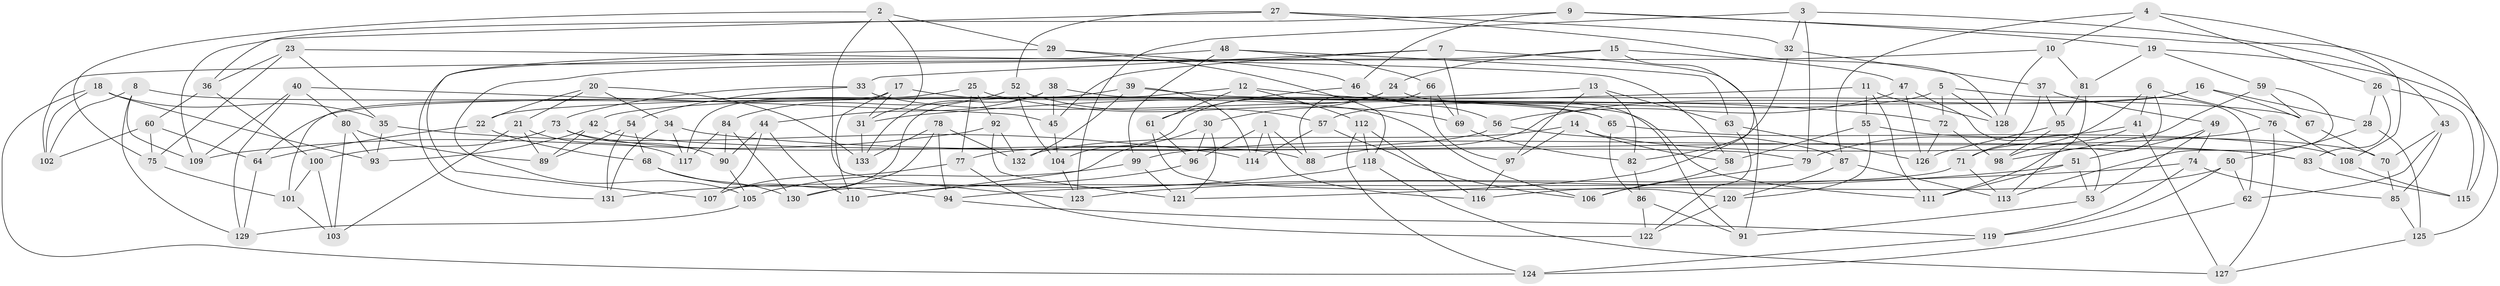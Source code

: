 // Generated by graph-tools (version 1.1) at 2025/02/03/09/25 03:02:58]
// undirected, 133 vertices, 266 edges
graph export_dot {
graph [start="1"]
  node [color=gray90,style=filled];
  1;
  2;
  3;
  4;
  5;
  6;
  7;
  8;
  9;
  10;
  11;
  12;
  13;
  14;
  15;
  16;
  17;
  18;
  19;
  20;
  21;
  22;
  23;
  24;
  25;
  26;
  27;
  28;
  29;
  30;
  31;
  32;
  33;
  34;
  35;
  36;
  37;
  38;
  39;
  40;
  41;
  42;
  43;
  44;
  45;
  46;
  47;
  48;
  49;
  50;
  51;
  52;
  53;
  54;
  55;
  56;
  57;
  58;
  59;
  60;
  61;
  62;
  63;
  64;
  65;
  66;
  67;
  68;
  69;
  70;
  71;
  72;
  73;
  74;
  75;
  76;
  77;
  78;
  79;
  80;
  81;
  82;
  83;
  84;
  85;
  86;
  87;
  88;
  89;
  90;
  91;
  92;
  93;
  94;
  95;
  96;
  97;
  98;
  99;
  100;
  101;
  102;
  103;
  104;
  105;
  106;
  107;
  108;
  109;
  110;
  111;
  112;
  113;
  114;
  115;
  116;
  117;
  118;
  119;
  120;
  121;
  122;
  123;
  124;
  125;
  126;
  127;
  128;
  129;
  130;
  131;
  132;
  133;
  1 -- 96;
  1 -- 116;
  1 -- 88;
  1 -- 114;
  2 -- 29;
  2 -- 31;
  2 -- 123;
  2 -- 75;
  3 -- 123;
  3 -- 79;
  3 -- 43;
  3 -- 32;
  4 -- 26;
  4 -- 108;
  4 -- 87;
  4 -- 10;
  5 -- 128;
  5 -- 72;
  5 -- 57;
  5 -- 62;
  6 -- 41;
  6 -- 76;
  6 -- 111;
  6 -- 71;
  7 -- 45;
  7 -- 91;
  7 -- 69;
  7 -- 33;
  8 -- 109;
  8 -- 129;
  8 -- 102;
  8 -- 65;
  9 -- 19;
  9 -- 115;
  9 -- 46;
  9 -- 109;
  10 -- 128;
  10 -- 81;
  10 -- 105;
  11 -- 111;
  11 -- 31;
  11 -- 128;
  11 -- 55;
  12 -- 112;
  12 -- 72;
  12 -- 61;
  12 -- 107;
  13 -- 82;
  13 -- 22;
  13 -- 63;
  13 -- 97;
  14 -- 83;
  14 -- 97;
  14 -- 58;
  14 -- 132;
  15 -- 24;
  15 -- 102;
  15 -- 121;
  15 -- 47;
  16 -- 88;
  16 -- 67;
  16 -- 42;
  16 -- 28;
  17 -- 31;
  17 -- 110;
  17 -- 101;
  17 -- 106;
  18 -- 93;
  18 -- 35;
  18 -- 102;
  18 -- 124;
  19 -- 125;
  19 -- 59;
  19 -- 81;
  20 -- 133;
  20 -- 21;
  20 -- 22;
  20 -- 34;
  21 -- 103;
  21 -- 89;
  21 -- 117;
  22 -- 64;
  22 -- 68;
  23 -- 58;
  23 -- 35;
  23 -- 36;
  23 -- 75;
  24 -- 104;
  24 -- 30;
  24 -- 91;
  25 -- 77;
  25 -- 92;
  25 -- 117;
  25 -- 69;
  26 -- 83;
  26 -- 115;
  26 -- 28;
  27 -- 36;
  27 -- 128;
  27 -- 52;
  27 -- 32;
  28 -- 50;
  28 -- 125;
  29 -- 107;
  29 -- 118;
  29 -- 46;
  30 -- 96;
  30 -- 121;
  30 -- 110;
  31 -- 133;
  32 -- 37;
  32 -- 82;
  33 -- 73;
  33 -- 65;
  33 -- 54;
  34 -- 131;
  34 -- 117;
  34 -- 83;
  35 -- 93;
  35 -- 114;
  36 -- 100;
  36 -- 60;
  37 -- 95;
  37 -- 49;
  37 -- 71;
  38 -- 133;
  38 -- 45;
  38 -- 44;
  38 -- 111;
  39 -- 114;
  39 -- 132;
  39 -- 64;
  39 -- 67;
  40 -- 129;
  40 -- 45;
  40 -- 80;
  40 -- 109;
  41 -- 79;
  41 -- 98;
  41 -- 127;
  42 -- 93;
  42 -- 89;
  42 -- 79;
  43 -- 85;
  43 -- 62;
  43 -- 70;
  44 -- 110;
  44 -- 90;
  44 -- 107;
  45 -- 104;
  46 -- 61;
  46 -- 56;
  47 -- 126;
  47 -- 53;
  47 -- 56;
  48 -- 66;
  48 -- 99;
  48 -- 63;
  48 -- 131;
  49 -- 53;
  49 -- 74;
  49 -- 51;
  50 -- 116;
  50 -- 119;
  50 -- 62;
  51 -- 123;
  51 -- 111;
  51 -- 53;
  52 -- 57;
  52 -- 104;
  52 -- 84;
  53 -- 91;
  54 -- 131;
  54 -- 89;
  54 -- 68;
  55 -- 120;
  55 -- 58;
  55 -- 70;
  56 -- 77;
  56 -- 87;
  57 -- 106;
  57 -- 114;
  58 -- 106;
  59 -- 98;
  59 -- 67;
  59 -- 113;
  60 -- 75;
  60 -- 64;
  60 -- 102;
  61 -- 120;
  61 -- 96;
  62 -- 124;
  63 -- 122;
  63 -- 126;
  64 -- 129;
  65 -- 108;
  65 -- 86;
  66 -- 88;
  66 -- 97;
  66 -- 69;
  67 -- 70;
  68 -- 94;
  68 -- 130;
  69 -- 82;
  70 -- 85;
  71 -- 113;
  71 -- 130;
  72 -- 98;
  72 -- 126;
  73 -- 90;
  73 -- 100;
  73 -- 88;
  74 -- 85;
  74 -- 94;
  74 -- 119;
  75 -- 101;
  76 -- 108;
  76 -- 127;
  76 -- 99;
  77 -- 107;
  77 -- 122;
  78 -- 133;
  78 -- 132;
  78 -- 94;
  78 -- 130;
  79 -- 106;
  80 -- 93;
  80 -- 103;
  80 -- 89;
  81 -- 95;
  81 -- 113;
  82 -- 86;
  83 -- 115;
  84 -- 130;
  84 -- 90;
  84 -- 117;
  85 -- 125;
  86 -- 91;
  86 -- 122;
  87 -- 113;
  87 -- 120;
  90 -- 105;
  92 -- 121;
  92 -- 109;
  92 -- 132;
  94 -- 119;
  95 -- 98;
  95 -- 126;
  96 -- 110;
  97 -- 116;
  99 -- 121;
  99 -- 105;
  100 -- 101;
  100 -- 103;
  101 -- 103;
  104 -- 123;
  105 -- 129;
  108 -- 115;
  112 -- 124;
  112 -- 116;
  112 -- 118;
  118 -- 131;
  118 -- 127;
  119 -- 124;
  120 -- 122;
  125 -- 127;
}
